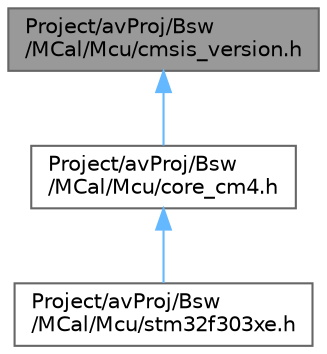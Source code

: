 digraph "Project/avProj/Bsw/MCal/Mcu/cmsis_version.h"
{
 // LATEX_PDF_SIZE
  bgcolor="transparent";
  edge [fontname=Helvetica,fontsize=10,labelfontname=Helvetica,labelfontsize=10];
  node [fontname=Helvetica,fontsize=10,shape=box,height=0.2,width=0.4];
  Node1 [id="Node000001",label="Project/avProj/Bsw\l/MCal/Mcu/cmsis_version.h",height=0.2,width=0.4,color="gray40", fillcolor="grey60", style="filled", fontcolor="black",tooltip="CMSIS Core(M) Version definitions."];
  Node1 -> Node2 [id="edge1_Node000001_Node000002",dir="back",color="steelblue1",style="solid",tooltip=" "];
  Node2 [id="Node000002",label="Project/avProj/Bsw\l/MCal/Mcu/core_cm4.h",height=0.2,width=0.4,color="grey40", fillcolor="white", style="filled",URL="$av_proj_2_bsw_2_m_cal_2_mcu_2core__cm4_8h.html",tooltip="CMSIS Cortex-M4 Core Peripheral Access Layer Header File."];
  Node2 -> Node3 [id="edge2_Node000002_Node000003",dir="back",color="steelblue1",style="solid",tooltip=" "];
  Node3 [id="Node000003",label="Project/avProj/Bsw\l/MCal/Mcu/stm32f303xe.h",height=0.2,width=0.4,color="grey40", fillcolor="white", style="filled",URL="$av_proj_2_bsw_2_m_cal_2_mcu_2stm32f303xe_8h.html",tooltip="CMSIS STM32F303xE Devices Peripheral Access Layer Header File."];
}
